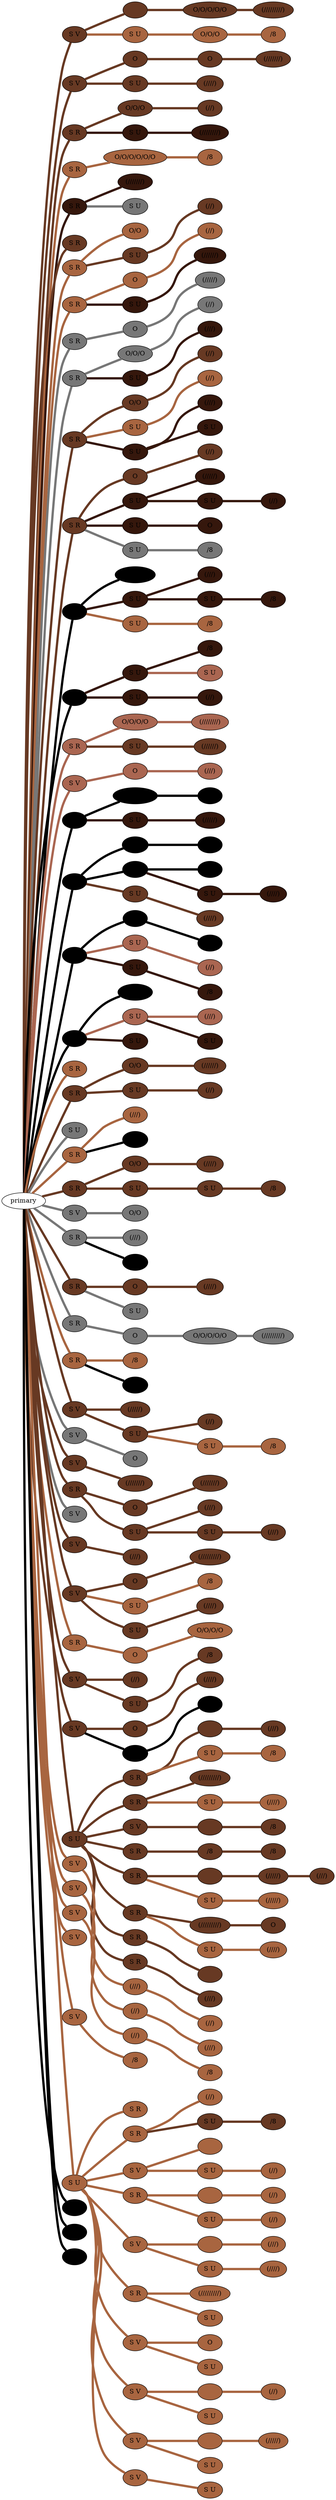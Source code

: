 graph {
 graph [rankdir=LR]
"1" [qtype="pendant_node", pendant_colors="#673923", pendant_ply="S", pendant_attach="V", pendant_length="25", label="S V", style=filled, fillcolor="#673923"]
"primary" -- "1" [qtype="pendant_link",penwidth=5,color="#673923"]
"1:0" [qtype="knot_node", knot_value="1", knot_type="", knot_position="3.5", knot_spin="S", label="", style=filled, fillcolor="#673923"]
"1" -- "1:0" [qtype="knot_link",penwidth=5,color="#673923"]
"1:1" [qtype="knot_node", knot_value="5", knot_type="S", knot_position="14.0", knot_spin="S", label="O/O/O/O/O", style=filled, fillcolor="#673923"]
"1:0" -- "1:1" [qtype="knot_link",penwidth=5,color="#673923"]
"1:2" [qtype="knot_node", knot_value="9", knot_type="L", knot_position="16.5", knot_spin="S", label="(/////////)", style=filled, fillcolor="#673923"]
"1:1" -- "1:2" [qtype="knot_link",penwidth=5,color="#673923"]
"1s1" [qtype="pendant_node", pendant_colors="#A86540,#777777", pendant_ply="S", pendant_attach="U", pendant_length="18", label="S U", style=filled, fillcolor="#A86540"]
"1" -- "1s1" [qtype="pendant_link",penwidth=5,color="#A86540"]
"1s1:0" [qtype="knot_node", knot_value="3", knot_type="S", knot_position="11.0", knot_spin="S", label="O/O/O", style=filled, fillcolor="#A86540"]
"1s1" -- "1s1:0" [qtype="knot_link",penwidth=5,color="#A86540"]
"1s1:1" [qtype="knot_node", knot_value="1", knot_type="E", knot_position="13.0", knot_spin="S", label="/8", style=filled, fillcolor="#A86540"]
"1s1:0" -- "1s1:1" [qtype="knot_link",penwidth=5,color="#A86540"]
"2" [qtype="pendant_node", pendant_colors="#673923", pendant_ply="S", pendant_attach="V", pendant_length="30", label="S V", style=filled, fillcolor="#673923"]
"primary" -- "2" [qtype="pendant_link",penwidth=5,color="#673923"]
"2:0" [qtype="knot_node", knot_value="1", knot_type="S", knot_position="8.0", knot_spin="S", label="O", style=filled, fillcolor="#673923"]
"2" -- "2:0" [qtype="knot_link",penwidth=5,color="#673923"]
"2:1" [qtype="knot_node", knot_value="1", knot_type="S", knot_position="14.5", knot_spin="S", label="O", style=filled, fillcolor="#673923"]
"2:0" -- "2:1" [qtype="knot_link",penwidth=5,color="#673923"]
"2:2" [qtype="knot_node", knot_value="7", knot_type="L", knot_position="20.0", knot_spin="S", label="(///////)", style=filled, fillcolor="#673923"]
"2:1" -- "2:2" [qtype="knot_link",penwidth=5,color="#673923"]
"2s1" [qtype="pendant_node", pendant_colors="#673923", pendant_ply="S", pendant_attach="U", pendant_length="34", label="S U", style=filled, fillcolor="#673923"]
"2" -- "2s1" [qtype="pendant_link",penwidth=5,color="#673923"]
"2s1:0" [qtype="knot_node", knot_value="4", knot_type="L", knot_position="20.5", knot_spin="S", label="(////)", style=filled, fillcolor="#673923"]
"2s1" -- "2s1:0" [qtype="knot_link",penwidth=5,color="#673923"]
"3" [qtype="pendant_node", pendant_colors="#673923", pendant_ply="S", pendant_attach="R", pendant_length="31", label="S R", style=filled, fillcolor="#673923"]
"primary" -- "3" [qtype="pendant_link",penwidth=5,color="#673923"]
"3:0" [qtype="knot_node", knot_value="3", knot_type="S", knot_position="15.0", knot_spin="S", label="O/O/O", style=filled, fillcolor="#673923"]
"3" -- "3:0" [qtype="knot_link",penwidth=5,color="#673923"]
"3:1" [qtype="knot_node", knot_value="2", knot_type="L", knot_position="21.0", knot_spin="S", label="(//)", style=filled, fillcolor="#673923"]
"3:0" -- "3:1" [qtype="knot_link",penwidth=5,color="#673923"]
"3s1" [qtype="pendant_node", pendant_colors="#35170C", pendant_ply="S", pendant_attach="U", pendant_length="30", label="S U", style=filled, fillcolor="#35170C"]
"3" -- "3s1" [qtype="pendant_link",penwidth=5,color="#35170C"]
"3s1:0" [qtype="knot_node", knot_value="8", knot_type="L", knot_position="18.0", knot_spin="S", label="(////////)", style=filled, fillcolor="#35170C"]
"3s1" -- "3s1:0" [qtype="knot_link",penwidth=5,color="#35170C"]
"4" [qtype="pendant_node", pendant_colors="#A86540,#673923", pendant_ply="S", pendant_attach="R", pendant_length="45", label="S R", style=filled, fillcolor="#A86540"]
"primary" -- "4" [qtype="pendant_link",penwidth=5,color="#A86540"]
"4:0" [qtype="knot_node", knot_value="6", knot_type="S", knot_position="15.5", knot_spin="S", label="O/O/O/O/O/O", style=filled, fillcolor="#A86540"]
"4" -- "4:0" [qtype="knot_link",penwidth=5,color="#A86540"]
"4:1" [qtype="knot_node", knot_value="1", knot_type="E", knot_position="25.5", knot_spin="S", label="/8", style=filled, fillcolor="#A86540"]
"4:0" -- "4:1" [qtype="knot_link",penwidth=5,color="#A86540"]
"5" [qtype="pendant_node", pendant_colors="#35170C", pendant_ply="S", pendant_attach="R", pendant_length="37", label="S R", style=filled, fillcolor="#35170C"]
"primary" -- "5" [qtype="pendant_link",penwidth=5,color="#35170C"]
"5:0" [qtype="knot_node", knot_value="7", knot_type="L", knot_position="25.0", knot_spin="S", label="(///////)", style=filled, fillcolor="#35170C"]
"5" -- "5:0" [qtype="knot_link",penwidth=5,color="#35170C"]
"5s1" [qtype="pendant_node", pendant_colors="#777777", pendant_ply="S", pendant_attach="U", pendant_length="12", label="S U", style=filled, fillcolor="#777777"]
"5" -- "5s1" [qtype="pendant_link",penwidth=5,color="#777777"]
"6" [qtype="pendant_node", pendant_colors="#673923", pendant_ply="S", pendant_attach="R", pendant_length="40", label="S R", style=filled, fillcolor="#673923"]
"primary" -- "6" [qtype="pendant_link",penwidth=5,color="#673923"]
"7" [qtype="pendant_node", pendant_colors="#A86540,#673923", pendant_ply="S", pendant_attach="R", pendant_length="37", label="S R", style=filled, fillcolor="#A86540"]
"primary" -- "7" [qtype="pendant_link",penwidth=5,color="#A86540"]
"7:0" [qtype="knot_node", knot_value="2", knot_type="S", knot_position="13.0", knot_spin="S", label="O/O", style=filled, fillcolor="#A86540"]
"7" -- "7:0" [qtype="knot_link",penwidth=5,color="#A86540"]
"7s1" [qtype="pendant_node", pendant_colors="#673923", pendant_ply="S", pendant_attach="U", pendant_length="36", label="S U", style=filled, fillcolor="#673923"]
"7" -- "7s1" [qtype="pendant_link",penwidth=5,color="#673923"]
"7s1:0" [qtype="knot_node", knot_value="2", knot_type="L", knot_position="20.0", knot_spin="S", label="(//)", style=filled, fillcolor="#673923"]
"7s1" -- "7s1:0" [qtype="knot_link",penwidth=5,color="#673923"]
"8" [qtype="pendant_node", pendant_colors="#A86540,#777777", pendant_ply="S", pendant_attach="R", pendant_length="26", label="S R", style=filled, fillcolor="#A86540"]
"primary" -- "8" [qtype="pendant_link",penwidth=5,color="#A86540"]
"8:0" [qtype="knot_node", knot_value="1", knot_type="S", knot_position="13.0", knot_spin="S", label="O", style=filled, fillcolor="#A86540"]
"8" -- "8:0" [qtype="knot_link",penwidth=5,color="#A86540"]
"8:1" [qtype="knot_node", knot_value="2", knot_type="L", knot_position="16.5", knot_spin="S", label="(//)", style=filled, fillcolor="#A86540"]
"8:0" -- "8:1" [qtype="knot_link",penwidth=5,color="#A86540"]
"8s1" [qtype="pendant_node", pendant_colors="#35170C,#777777", pendant_ply="S", pendant_attach="U", pendant_length="32", label="S U", style=filled, fillcolor="#35170C"]
"8" -- "8s1" [qtype="pendant_link",penwidth=5,color="#35170C"]
"8s1:0" [qtype="knot_node", knot_value="6", knot_type="L", knot_position="16.0", knot_spin="S", label="(//////)", style=filled, fillcolor="#35170C"]
"8s1" -- "8s1:0" [qtype="knot_link",penwidth=5,color="#35170C"]
"9" [qtype="pendant_node", pendant_colors="#777777", pendant_ply="S", pendant_attach="R", pendant_length="48", label="S R", style=filled, fillcolor="#777777"]
"primary" -- "9" [qtype="pendant_link",penwidth=5,color="#777777"]
"9:0" [qtype="knot_node", knot_value="1", knot_type="S", knot_position="15.5", knot_spin="S", label="O", style=filled, fillcolor="#777777"]
"9" -- "9:0" [qtype="knot_link",penwidth=5,color="#777777"]
"9:1" [qtype="knot_node", knot_value="5", knot_type="L", knot_position="22.0", knot_spin="S", label="(/////)", style=filled, fillcolor="#777777"]
"9:0" -- "9:1" [qtype="knot_link",penwidth=5,color="#777777"]
"10" [qtype="pendant_node", pendant_colors="#777777", pendant_ply="S", pendant_attach="R", pendant_length="49", label="S R", style=filled, fillcolor="#777777"]
"primary" -- "10" [qtype="pendant_link",penwidth=5,color="#777777"]
"10:0" [qtype="knot_node", knot_value="3", knot_type="S", knot_position="16.0", knot_spin="S", label="O/O/O", style=filled, fillcolor="#777777"]
"10" -- "10:0" [qtype="knot_link",penwidth=5,color="#777777"]
"10:1" [qtype="knot_node", knot_value="2", knot_type="L", knot_position="22.5", knot_spin="S", label="(//)", style=filled, fillcolor="#777777"]
"10:0" -- "10:1" [qtype="knot_link",penwidth=5,color="#777777"]
"10s1" [qtype="pendant_node", pendant_colors="#35170C,#777777", pendant_ply="S", pendant_attach="U", pendant_length="36", label="S U", style=filled, fillcolor="#35170C"]
"10" -- "10s1" [qtype="pendant_link",penwidth=5,color="#35170C"]
"10s1:0" [qtype="knot_node", knot_value="3", knot_type="L", knot_position="20.5", knot_spin="S", label="(///)", style=filled, fillcolor="#35170C"]
"10s1" -- "10s1:0" [qtype="knot_link",penwidth=5,color="#35170C"]
"11" [qtype="pendant_node", pendant_colors="#673923,#777777", pendant_ply="S", pendant_attach="R", pendant_length="30", label="S R", style=filled, fillcolor="#673923"]
"primary" -- "11" [qtype="pendant_link",penwidth=5,color="#673923"]
"11:0" [qtype="knot_node", knot_value="2", knot_type="S", knot_position="14.0", knot_spin="S", label="O/O", style=filled, fillcolor="#673923"]
"11" -- "11:0" [qtype="knot_link",penwidth=5,color="#673923"]
"11:1" [qtype="knot_node", knot_value="2", knot_type="L", knot_position="20.0", knot_spin="S", label="(//)", style=filled, fillcolor="#673923"]
"11:0" -- "11:1" [qtype="knot_link",penwidth=5,color="#673923"]
"11s1" [qtype="pendant_node", pendant_colors="#A86540", pendant_ply="S", pendant_attach="U", pendant_length="30", label="S U", style=filled, fillcolor="#A86540"]
"11" -- "11s1" [qtype="pendant_link",penwidth=5,color="#A86540"]
"11s1:0" [qtype="knot_node", knot_value="2", knot_type="L", knot_position="19.5", knot_spin="S", label="(//)", style=filled, fillcolor="#A86540"]
"11s1" -- "11s1:0" [qtype="knot_link",penwidth=5,color="#A86540"]
"11s2" [qtype="pendant_node", pendant_colors="#35170C,#777777", pendant_ply="S", pendant_attach="U", pendant_length="37", label="S U", style=filled, fillcolor="#35170C"]
"11" -- "11s2" [qtype="pendant_link",penwidth=5,color="#35170C"]
"11s2:0" [qtype="knot_node", knot_value="3", knot_type="L", knot_position="20.0", knot_spin="S", label="(///)", style=filled, fillcolor="#35170C"]
"11s2" -- "11s2:0" [qtype="knot_link",penwidth=5,color="#35170C"]
"11s2s1" [qtype="pendant_node", pendant_colors="#35170C", pendant_ply="S", pendant_attach="U", pendant_length="8", label="S U", style=filled, fillcolor="#35170C"]
"11s2" -- "11s2s1" [qtype="pendant_link",penwidth=5,color="#35170C"]
"12" [qtype="pendant_node", pendant_colors="#673923,#777777", pendant_ply="S", pendant_attach="R", pendant_length="36", label="S R", style=filled, fillcolor="#673923"]
"primary" -- "12" [qtype="pendant_link",penwidth=5,color="#673923"]
"12:0" [qtype="knot_node", knot_value="1", knot_type="S", knot_position="13.5", knot_spin="S", label="O", style=filled, fillcolor="#673923"]
"12" -- "12:0" [qtype="knot_link",penwidth=5,color="#673923"]
"12:1" [qtype="knot_node", knot_value="2", knot_type="L", knot_position="20.0", knot_spin="S", label="(//)", style=filled, fillcolor="#673923"]
"12:0" -- "12:1" [qtype="knot_link",penwidth=5,color="#673923"]
"12s1" [qtype="pendant_node", pendant_colors="#35170C,#777777", pendant_ply="S", pendant_attach="U", pendant_length="35", label="S U", style=filled, fillcolor="#35170C"]
"12" -- "12s1" [qtype="pendant_link",penwidth=5,color="#35170C"]
"12s1:0" [qtype="knot_node", knot_value="5", knot_type="L", knot_position="20.5", knot_spin="S", label="(/////)", style=filled, fillcolor="#35170C"]
"12s1" -- "12s1:0" [qtype="knot_link",penwidth=5,color="#35170C"]
"12s1s1" [qtype="pendant_node", pendant_colors="#35170C", pendant_ply="S", pendant_attach="U", pendant_length="35", label="S U", style=filled, fillcolor="#35170C"]
"12s1" -- "12s1s1" [qtype="pendant_link",penwidth=5,color="#35170C"]
"12s1s1:0" [qtype="knot_node", knot_value="2", knot_type="L", knot_position="19.0", knot_spin="S", label="(//)", style=filled, fillcolor="#35170C"]
"12s1s1" -- "12s1s1:0" [qtype="knot_link",penwidth=5,color="#35170C"]
"12s2" [qtype="pendant_node", pendant_colors="#35170C", pendant_ply="S", pendant_attach="U", pendant_length="22", label="S U", style=filled, fillcolor="#35170C"]
"12" -- "12s2" [qtype="pendant_link",penwidth=5,color="#35170C"]
"12s2:0" [qtype="knot_node", knot_value="1", knot_type="S", knot_position="12.0", knot_spin="S", label="O", style=filled, fillcolor="#35170C"]
"12s2" -- "12s2:0" [qtype="knot_link",penwidth=5,color="#35170C"]
"12s3" [qtype="pendant_node", pendant_colors="#777777", pendant_ply="S", pendant_attach="U", pendant_length="12", label="S U", style=filled, fillcolor="#777777"]
"12" -- "12s3" [qtype="pendant_link",penwidth=5,color="#777777"]
"12s3:0" [qtype="knot_node", knot_value="1", knot_type="E", knot_position="8.0", knot_spin="S", label="/8", style=filled, fillcolor="#777777"]
"12s3" -- "12s3:0" [qtype="knot_link",penwidth=5,color="#777777"]
"13" [qtype="pendant_node", pendant_colors="#000000,#777777", pendant_ply="S", pendant_attach="V", pendant_length="22", label="S V", style=filled, fillcolor="#000000"]
"primary" -- "13" [qtype="pendant_link",penwidth=5,color="#000000"]
"13:0" [qtype="knot_node", knot_value="9", knot_type="L", knot_position="17.5", knot_spin="S", label="(/////////)", style=filled, fillcolor="#000000"]
"13" -- "13:0" [qtype="knot_link",penwidth=5,color="#000000"]
"13s1" [qtype="pendant_node", pendant_colors="#35170C,#777777", pendant_ply="S", pendant_attach="U", pendant_length="31", label="S U", style=filled, fillcolor="#35170C"]
"13" -- "13s1" [qtype="pendant_link",penwidth=5,color="#35170C"]
"13s1:0" [qtype="knot_node", knot_value="3", knot_type="L", knot_position="20.0", knot_spin="S", label="(///)", style=filled, fillcolor="#35170C"]
"13s1" -- "13s1:0" [qtype="knot_link",penwidth=5,color="#35170C"]
"13s1s1" [qtype="pendant_node", pendant_colors="#35170C", pendant_ply="S", pendant_attach="U", pendant_length="39", label="S U", style=filled, fillcolor="#35170C"]
"13s1" -- "13s1s1" [qtype="pendant_link",penwidth=5,color="#35170C"]
"13s1s1:0" [qtype="knot_node", knot_value="1", knot_type="E", knot_position="20.0", knot_spin="S", label="/8", style=filled, fillcolor="#35170C"]
"13s1s1" -- "13s1s1:0" [qtype="knot_link",penwidth=5,color="#35170C"]
"13s2" [qtype="pendant_node", pendant_colors="#A86540", pendant_ply="S", pendant_attach="U", pendant_length="21", label="S U", style=filled, fillcolor="#A86540"]
"13" -- "13s2" [qtype="pendant_link",penwidth=5,color="#A86540"]
"13s2:0" [qtype="knot_node", knot_value="1", knot_type="E", knot_position="14.0", knot_spin="S", label="/8", style=filled, fillcolor="#A86540"]
"13s2" -- "13s2:0" [qtype="knot_link",penwidth=5,color="#A86540"]
"14" [qtype="pendant_node", pendant_colors="#000000,#777777", pendant_ply="S", pendant_attach="V", pendant_length="15", label="S V", style=filled, fillcolor="#000000"]
"primary" -- "14" [qtype="pendant_link",penwidth=5,color="#000000"]
"14s1" [qtype="pendant_node", pendant_colors="#35170C,#777777", pendant_ply="S", pendant_attach="U", pendant_length="32", label="S U", style=filled, fillcolor="#35170C"]
"14" -- "14s1" [qtype="pendant_link",penwidth=5,color="#35170C"]
"14s1:0" [qtype="knot_node", knot_value="1", knot_type="E", knot_position="22.0", knot_spin="S", label="/8", style=filled, fillcolor="#35170C"]
"14s1" -- "14s1:0" [qtype="knot_link",penwidth=5,color="#35170C"]
"14s1s1" [qtype="pendant_node", pendant_colors="#AA6651", pendant_ply="S", pendant_attach="U", pendant_length="36", label="S U", style=filled, fillcolor="#AA6651"]
"14s1" -- "14s1s1" [qtype="pendant_link",penwidth=5,color="#AA6651"]
"14s2" [qtype="pendant_node", pendant_colors="#35170C", pendant_ply="S", pendant_attach="U", pendant_length="21", label="S U", style=filled, fillcolor="#35170C"]
"14" -- "14s2" [qtype="pendant_link",penwidth=5,color="#35170C"]
"14s2:0" [qtype="knot_node", knot_value="2", knot_type="L", knot_position="11.5", knot_spin="S", label="(//)", style=filled, fillcolor="#35170C"]
"14s2" -- "14s2:0" [qtype="knot_link",penwidth=5,color="#35170C"]
"15" [qtype="pendant_node", pendant_colors="#AA6651,#777777", pendant_ply="S", pendant_attach="R", pendant_length="15", label="S R", style=filled, fillcolor="#AA6651"]
"primary" -- "15" [qtype="pendant_link",penwidth=5,color="#AA6651"]
"15:0" [qtype="knot_node", knot_value="4", knot_type="S", knot_position="10.5", knot_spin="S", label="O/O/O/O", style=filled, fillcolor="#AA6651"]
"15" -- "15:0" [qtype="knot_link",penwidth=5,color="#AA6651"]
"15:1" [qtype="knot_node", knot_value="8", knot_type="L", knot_position="13.0", knot_spin="S", label="(////////)", style=filled, fillcolor="#AA6651"]
"15:0" -- "15:1" [qtype="knot_link",penwidth=5,color="#AA6651"]
"15s1" [qtype="pendant_node", pendant_colors="#673923", pendant_ply="S", pendant_attach="U", pendant_length="20", label="S U", style=filled, fillcolor="#673923"]
"15" -- "15s1" [qtype="pendant_link",penwidth=5,color="#673923"]
"15s1:0" [qtype="knot_node", knot_value="6", knot_type="L", knot_position="8.0", knot_spin="S", label="(//////)", style=filled, fillcolor="#673923"]
"15s1" -- "15s1:0" [qtype="knot_link",penwidth=5,color="#673923"]
"16" [qtype="pendant_node", pendant_colors="#AA6651,#A86540", pendant_ply="S", pendant_attach="V", pendant_length="45", label="S V", style=filled, fillcolor="#AA6651"]
"primary" -- "16" [qtype="pendant_link",penwidth=5,color="#AA6651"]
"16:0" [qtype="knot_node", knot_value="1", knot_type="S", knot_position="22.0", knot_spin="S", label="O", style=filled, fillcolor="#AA6651"]
"16" -- "16:0" [qtype="knot_link",penwidth=5,color="#AA6651"]
"16:1" [qtype="knot_node", knot_value="3", knot_type="L", knot_position="32.5", knot_spin="S", label="(///)", style=filled, fillcolor="#AA6651"]
"16:0" -- "16:1" [qtype="knot_link",penwidth=5,color="#AA6651"]
"17" [qtype="pendant_node", pendant_colors="#000000,#673923", pendant_ply="S", pendant_attach="R", pendant_length="30", label="S R", style=filled, fillcolor="#000000"]
"primary" -- "17" [qtype="pendant_link",penwidth=5,color="#000000"]
"17:0" [qtype="knot_node", knot_value="4", knot_type="S", knot_position="16.0", knot_spin="S", label="O/O/O/O", style=filled, fillcolor="#000000"]
"17" -- "17:0" [qtype="knot_link",penwidth=5,color="#000000"]
"17:1" [qtype="knot_node", knot_value="1", knot_type="E", knot_position="22.5", knot_spin="S", label="/8", style=filled, fillcolor="#000000"]
"17:0" -- "17:1" [qtype="knot_link",penwidth=5,color="#000000"]
"17s1" [qtype="pendant_node", pendant_colors="#35170C", pendant_ply="S", pendant_attach="U", pendant_length="20", label="S U", style=filled, fillcolor="#35170C"]
"17" -- "17s1" [qtype="pendant_link",penwidth=5,color="#35170C"]
"17s1:0" [qtype="knot_node", knot_value="5", knot_type="L", knot_position="14.5", knot_spin="S", label="(/////)", style=filled, fillcolor="#35170C"]
"17s1" -- "17s1:0" [qtype="knot_link",penwidth=5,color="#35170C"]
"18" [qtype="pendant_node", pendant_colors="#000000,#A86540", pendant_ply="S", pendant_attach="V", pendant_length="29", label="S V", style=filled, fillcolor="#000000"]
"primary" -- "18" [qtype="pendant_link",penwidth=5,color="#000000"]
"18:0" [qtype="knot_node", knot_value="2", knot_type="S", knot_position="16.0", knot_spin="S", label="O/O", style=filled, fillcolor="#000000"]
"18" -- "18:0" [qtype="knot_link",penwidth=5,color="#000000"]
"18:1" [qtype="knot_node", knot_value="3", knot_type="L", knot_position="22.0", knot_spin="S", label="(///)", style=filled, fillcolor="#000000"]
"18:0" -- "18:1" [qtype="knot_link",penwidth=5,color="#000000"]
"18s1" [qtype="pendant_node", pendant_colors="#000000,#673923", pendant_ply="S", pendant_attach="U", pendant_length="43", label="S U", style=filled, fillcolor="#000000"]
"18" -- "18s1" [qtype="pendant_link",penwidth=5,color="#000000"]
"18s1:0" [qtype="knot_node", knot_value="3", knot_type="L", knot_position="19.0", knot_spin="S", label="(///)", style=filled, fillcolor="#000000"]
"18s1" -- "18s1:0" [qtype="knot_link",penwidth=5,color="#000000"]
"18s1s1" [qtype="pendant_node", pendant_colors="#35170C", pendant_ply="S", pendant_attach="U", pendant_length="29", label="S U", style=filled, fillcolor="#35170C"]
"18s1" -- "18s1s1" [qtype="pendant_link",penwidth=5,color="#35170C"]
"18s1s1:0" [qtype="knot_node", knot_value="4", knot_type="L", knot_position="18.0", knot_spin="S", label="(////)", style=filled, fillcolor="#35170C"]
"18s1s1" -- "18s1s1:0" [qtype="knot_link",penwidth=5,color="#35170C"]
"18s2" [qtype="pendant_node", pendant_colors="#673923", pendant_ply="S", pendant_attach="U", pendant_length="20", label="S U", style=filled, fillcolor="#673923"]
"18" -- "18s2" [qtype="pendant_link",penwidth=5,color="#673923"]
"18s2:0" [qtype="knot_node", knot_value="4", knot_type="L", knot_position="12.5", knot_spin="S", label="(////)", style=filled, fillcolor="#673923"]
"18s2" -- "18s2:0" [qtype="knot_link",penwidth=5,color="#673923"]
"19" [qtype="pendant_node", pendant_colors="#000000,#673923", pendant_ply="S", pendant_attach="V", pendant_length="34", label="S V", style=filled, fillcolor="#000000"]
"primary" -- "19" [qtype="pendant_link",penwidth=5,color="#000000"]
"19:0" [qtype="knot_node", knot_value="1", knot_type="S", knot_position="15.0", knot_spin="S", label="O", style=filled, fillcolor="#000000"]
"19" -- "19:0" [qtype="knot_link",penwidth=5,color="#000000"]
"19:1" [qtype="knot_node", knot_value="1", knot_type="E", knot_position="24.5", knot_spin="Z", label="\\8", style=filled, fillcolor="#000000"]
"19:0" -- "19:1" [qtype="knot_link",penwidth=5,color="#000000"]
"19s1" [qtype="pendant_node", pendant_colors="#AA6651,#000000", pendant_ply="S", pendant_attach="U", pendant_length="40", label="S U", style=filled, fillcolor="#AA6651"]
"19" -- "19s1" [qtype="pendant_link",penwidth=5,color="#AA6651"]
"19s1:0" [qtype="knot_node", knot_value="2", knot_type="L", knot_position="22.0", knot_spin="S", label="(//)", style=filled, fillcolor="#AA6651"]
"19s1" -- "19s1:0" [qtype="knot_link",penwidth=5,color="#AA6651"]
"19s2" [qtype="pendant_node", pendant_colors="#35170C", pendant_ply="S", pendant_attach="U", pendant_length="22", label="S U", style=filled, fillcolor="#35170C"]
"19" -- "19s2" [qtype="pendant_link",penwidth=5,color="#35170C"]
"19s2:0" [qtype="knot_node", knot_value="1", knot_type="E", knot_position="14.5", knot_spin="S", label="/8", style=filled, fillcolor="#35170C"]
"19s2" -- "19s2:0" [qtype="knot_link",penwidth=5,color="#35170C"]
"20" [qtype="pendant_node", pendant_colors="#000000,#673923", pendant_ply="S", pendant_attach="V", pendant_length="30", label="S V", style=filled, fillcolor="#000000"]
"primary" -- "20" [qtype="pendant_link",penwidth=5,color="#000000"]
"20:0" [qtype="knot_node", knot_value="7", knot_type="L", knot_position="19.5", knot_spin="S", label="(///////)", style=filled, fillcolor="#000000"]
"20" -- "20:0" [qtype="knot_link",penwidth=5,color="#000000"]
"20s1" [qtype="pendant_node", pendant_colors="#AA6651,#000000", pendant_ply="S", pendant_attach="U", pendant_length="38", label="S U", style=filled, fillcolor="#AA6651"]
"20" -- "20s1" [qtype="pendant_link",penwidth=5,color="#AA6651"]
"20s1:0" [qtype="knot_node", knot_value="3", knot_type="L", knot_position="17.0", knot_spin="S", label="(///)", style=filled, fillcolor="#AA6651"]
"20s1" -- "20s1:0" [qtype="knot_link",penwidth=5,color="#AA6651"]
"20s1s1" [qtype="pendant_node", pendant_colors="#35170C", pendant_ply="S", pendant_attach="U", pendant_length="14", label="S U", style=filled, fillcolor="#35170C"]
"20s1" -- "20s1s1" [qtype="pendant_link",penwidth=5,color="#35170C"]
"20s2" [qtype="pendant_node", pendant_colors="#35170C", pendant_ply="S", pendant_attach="U", pendant_length="20", label="S U", style=filled, fillcolor="#35170C"]
"20" -- "20s2" [qtype="pendant_link",penwidth=5,color="#35170C"]
"21" [qtype="pendant_node", pendant_colors="#A86540,#777777", pendant_ply="S", pendant_attach="R", pendant_length="9", label="S R", style=filled, fillcolor="#A86540"]
"primary" -- "21" [qtype="pendant_link",penwidth=5,color="#A86540"]
"22" [qtype="pendant_node", pendant_colors="#673923", pendant_ply="S", pendant_attach="R", pendant_length="32", label="S R", style=filled, fillcolor="#673923"]
"primary" -- "22" [qtype="pendant_link",penwidth=5,color="#673923"]
"22:0" [qtype="knot_node", knot_value="2", knot_type="S", knot_position="14.5", knot_spin="S", label="O/O", style=filled, fillcolor="#673923"]
"22" -- "22:0" [qtype="knot_link",penwidth=5,color="#673923"]
"22:1" [qtype="knot_node", knot_value="6", knot_type="L", knot_position="22.0", knot_spin="S", label="(//////)", style=filled, fillcolor="#673923"]
"22:0" -- "22:1" [qtype="knot_link",penwidth=5,color="#673923"]
"22s1" [qtype="pendant_node", pendant_colors="#673923", pendant_ply="S", pendant_attach="U", pendant_length="32", label="S U", style=filled, fillcolor="#673923"]
"22" -- "22s1" [qtype="pendant_link",penwidth=5,color="#673923"]
"22s1:0" [qtype="knot_node", knot_value="2", knot_type="L", knot_position="21.0", knot_spin="S", label="(//)", style=filled, fillcolor="#673923"]
"22s1" -- "22s1:0" [qtype="knot_link",penwidth=5,color="#673923"]
"23" [qtype="pendant_node", pendant_colors="#777777", pendant_ply="S", pendant_attach="U", pendant_length="0", label="S U", style=filled, fillcolor="#777777"]
"primary" -- "23" [qtype="pendant_link",penwidth=5,color="#777777"]
"24" [qtype="pendant_node", pendant_colors="#A86540,#777777", pendant_ply="S", pendant_attach="R", pendant_length="37", label="S R", style=filled, fillcolor="#A86540"]
"primary" -- "24" [qtype="pendant_link",penwidth=5,color="#A86540"]
"24:0" [qtype="knot_node", knot_value="3", knot_type="L", knot_position="22.0", knot_spin="S", label="(///)", style=filled, fillcolor="#A86540"]
"24" -- "24:0" [qtype="knot_link",penwidth=5,color="#A86540"]
"24s1" [qtype="pendant_node", pendant_colors="#000000", pendant_ply="S", pendant_attach="U", pendant_length="6", label="S U", style=filled, fillcolor="#000000"]
"24" -- "24s1" [qtype="pendant_link",penwidth=5,color="#000000"]
"25" [qtype="pendant_node", pendant_colors="#673923,#A86540", pendant_ply="S", pendant_attach="R", pendant_length="48", label="S R", style=filled, fillcolor="#673923"]
"primary" -- "25" [qtype="pendant_link",penwidth=5,color="#673923"]
"25:0" [qtype="knot_node", knot_value="2", knot_type="S", knot_position="16.0", knot_spin="S", label="O/O", style=filled, fillcolor="#673923"]
"25" -- "25:0" [qtype="knot_link",penwidth=5,color="#673923"]
"25:1" [qtype="knot_node", knot_value="4", knot_type="L", knot_position="21.5", knot_spin="S", label="(////)", style=filled, fillcolor="#673923"]
"25:0" -- "25:1" [qtype="knot_link",penwidth=5,color="#673923"]
"25s1" [qtype="pendant_node", pendant_colors="#673923", pendant_ply="S", pendant_attach="U", pendant_length="33", label="S U", style=filled, fillcolor="#673923"]
"25" -- "25s1" [qtype="pendant_link",penwidth=5,color="#673923"]
"25s1s1" [qtype="pendant_node", pendant_colors="#673923", pendant_ply="S", pendant_attach="U", pendant_length="11", label="S U", style=filled, fillcolor="#673923"]
"25s1" -- "25s1s1" [qtype="pendant_link",penwidth=5,color="#673923"]
"25s1s1:0" [qtype="knot_node", knot_value="1", knot_type="E", knot_position="6.5", knot_spin="S", label="/8", style=filled, fillcolor="#673923"]
"25s1s1" -- "25s1s1:0" [qtype="knot_link",penwidth=5,color="#673923"]
"26" [qtype="pendant_node", pendant_colors="#777777", pendant_ply="S", pendant_attach="V", pendant_length="12", label="S V", style=filled, fillcolor="#777777"]
"primary" -- "26" [qtype="pendant_link",penwidth=5,color="#777777"]
"26:0" [qtype="knot_node", knot_value="2", knot_type="S", knot_position="6.0", knot_spin="S", label="O/O", style=filled, fillcolor="#777777"]
"26" -- "26:0" [qtype="knot_link",penwidth=5,color="#777777"]
"27" [qtype="pendant_node", pendant_colors="#777777", pendant_ply="S", pendant_attach="R", pendant_length="35", label="S R", style=filled, fillcolor="#777777"]
"primary" -- "27" [qtype="pendant_link",penwidth=5,color="#777777"]
"27:0" [qtype="knot_node", knot_value="3", knot_type="L", knot_position="21.5", knot_spin="S", label="(///)", style=filled, fillcolor="#777777"]
"27" -- "27:0" [qtype="knot_link",penwidth=5,color="#777777"]
"27s1" [qtype="pendant_node", pendant_colors="#000000,#A86540", pendant_ply="S", pendant_attach="U", pendant_length="41", label="S U", style=filled, fillcolor="#000000"]
"27" -- "27s1" [qtype="pendant_link",penwidth=5,color="#000000"]
"28" [qtype="pendant_node", pendant_colors="#673923,#777777", pendant_ply="S", pendant_attach="R", pendant_length="47", label="S R", style=filled, fillcolor="#673923"]
"primary" -- "28" [qtype="pendant_link",penwidth=5,color="#673923"]
"28:0" [qtype="knot_node", knot_value="1", knot_type="S", knot_position="15.0", knot_spin="S", label="O", style=filled, fillcolor="#673923"]
"28" -- "28:0" [qtype="knot_link",penwidth=5,color="#673923"]
"28:1" [qtype="knot_node", knot_value="4", knot_type="L", knot_position="22.5", knot_spin="S", label="(////)", style=filled, fillcolor="#673923"]
"28:0" -- "28:1" [qtype="knot_link",penwidth=5,color="#673923"]
"28s1" [qtype="pendant_node", pendant_colors="#777777", pendant_ply="S", pendant_attach="U", pendant_length="3", label="S U", style=filled, fillcolor="#777777"]
"28" -- "28s1" [qtype="pendant_link",penwidth=5,color="#777777"]
"29" [qtype="pendant_node", pendant_colors="#777777", pendant_ply="S", pendant_attach="R", pendant_length="32", label="S R", style=filled, fillcolor="#777777"]
"primary" -- "29" [qtype="pendant_link",penwidth=5,color="#777777"]
"29:0" [qtype="knot_node", knot_value="1", knot_type="S", knot_position="6.0", knot_spin="S", label="O", style=filled, fillcolor="#777777"]
"29" -- "29:0" [qtype="knot_link",penwidth=5,color="#777777"]
"29:1" [qtype="knot_node", knot_value="5", knot_type="S", knot_position="14.0", knot_spin="S", label="O/O/O/O/O", style=filled, fillcolor="#777777"]
"29:0" -- "29:1" [qtype="knot_link",penwidth=5,color="#777777"]
"29:2" [qtype="knot_node", knot_value="9", knot_type="L", knot_position="19.0", knot_spin="S", label="(/////////)", style=filled, fillcolor="#777777"]
"29:1" -- "29:2" [qtype="knot_link",penwidth=5,color="#777777"]
"30" [qtype="pendant_node", pendant_colors="#A86540,#777777", pendant_ply="S", pendant_attach="R", pendant_length="36", label="S R", style=filled, fillcolor="#A86540"]
"primary" -- "30" [qtype="pendant_link",penwidth=5,color="#A86540"]
"30:0" [qtype="knot_node", knot_value="1", knot_type="E", knot_position="23.5", knot_spin="S", label="/8", style=filled, fillcolor="#A86540"]
"30" -- "30:0" [qtype="knot_link",penwidth=5,color="#A86540"]
"30s1" [qtype="pendant_node", pendant_colors="#000000", pendant_ply="S", pendant_attach="U", pendant_length="7", label="S U", style=filled, fillcolor="#000000"]
"30" -- "30s1" [qtype="pendant_link",penwidth=5,color="#000000"]
"31" [qtype="pendant_node", pendant_colors="#673923,#777777", pendant_ply="S", pendant_attach="V", pendant_length="47", label="S V", style=filled, fillcolor="#673923"]
"primary" -- "31" [qtype="pendant_link",penwidth=5,color="#673923"]
"31:0" [qtype="knot_node", knot_value="5", knot_type="L", knot_position="22.5", knot_spin="S", label="(/////)", style=filled, fillcolor="#673923"]
"31" -- "31:0" [qtype="knot_link",penwidth=5,color="#673923"]
"31s1" [qtype="pendant_node", pendant_colors="#673923", pendant_ply="S", pendant_attach="U", pendant_length="27", label="S U", style=filled, fillcolor="#673923"]
"31" -- "31s1" [qtype="pendant_link",penwidth=5,color="#673923"]
"31s1:0" [qtype="knot_node", knot_value="2", knot_type="L", knot_position="20.0", knot_spin="S", label="(//)", style=filled, fillcolor="#673923"]
"31s1" -- "31s1:0" [qtype="knot_link",penwidth=5,color="#673923"]
"31s1s1" [qtype="pendant_node", pendant_colors="#A86540", pendant_ply="S", pendant_attach="U", pendant_length="17", label="S U", style=filled, fillcolor="#A86540"]
"31s1" -- "31s1s1" [qtype="pendant_link",penwidth=5,color="#A86540"]
"31s1s1:0" [qtype="knot_node", knot_value="1", knot_type="E", knot_position="8.0", knot_spin="S", label="/8", style=filled, fillcolor="#A86540"]
"31s1s1" -- "31s1s1:0" [qtype="knot_link",penwidth=5,color="#A86540"]
"32" [qtype="pendant_node", pendant_colors="#777777", pendant_ply="S", pendant_attach="V", pendant_length="42", label="S V", style=filled, fillcolor="#777777"]
"primary" -- "32" [qtype="pendant_link",penwidth=5,color="#777777"]
"32:0" [qtype="knot_node", knot_value="1", knot_type="S", knot_position="15.0", knot_spin="S", label="O", style=filled, fillcolor="#777777"]
"32" -- "32:0" [qtype="knot_link",penwidth=5,color="#777777"]
"33" [qtype="pendant_node", pendant_colors="#673923,#A86540", pendant_ply="S", pendant_attach="V", pendant_length="37", label="S V", style=filled, fillcolor="#673923"]
"primary" -- "33" [qtype="pendant_link",penwidth=5,color="#673923"]
"33:0" [qtype="knot_node", knot_value="7", knot_type="L", knot_position="20.0", knot_spin="S", label="(///////)", style=filled, fillcolor="#673923"]
"33" -- "33:0" [qtype="knot_link",penwidth=5,color="#673923"]
"34" [qtype="pendant_node", pendant_colors="#673923,#A86540", pendant_ply="S", pendant_attach="R", pendant_length="45", label="S R", style=filled, fillcolor="#673923"]
"primary" -- "34" [qtype="pendant_link",penwidth=5,color="#673923"]
"34:0" [qtype="knot_node", knot_value="1", knot_type="S", knot_position="16.0", knot_spin="S", label="O", style=filled, fillcolor="#673923"]
"34" -- "34:0" [qtype="knot_link",penwidth=5,color="#673923"]
"34:1" [qtype="knot_node", knot_value="7", knot_type="L", knot_position="22.0", knot_spin="S", label="(///////)", style=filled, fillcolor="#673923"]
"34:0" -- "34:1" [qtype="knot_link",penwidth=5,color="#673923"]
"34s1" [qtype="pendant_node", pendant_colors="#673923,#777777", pendant_ply="S", pendant_attach="U", pendant_length="26", label="S U", style=filled, fillcolor="#673923"]
"34" -- "34s1" [qtype="pendant_link",penwidth=5,color="#673923"]
"34s1:0" [qtype="knot_node", knot_value="3", knot_type="L", knot_position="13.0", knot_spin="S", label="(///)", style=filled, fillcolor="#673923"]
"34s1" -- "34s1:0" [qtype="knot_link",penwidth=5,color="#673923"]
"34s1s1" [qtype="pendant_node", pendant_colors="#673923", pendant_ply="S", pendant_attach="U", pendant_length="22", label="S U", style=filled, fillcolor="#673923"]
"34s1" -- "34s1s1" [qtype="pendant_link",penwidth=5,color="#673923"]
"34s1s1:0" [qtype="knot_node", knot_value="3", knot_type="L", knot_position="11.0", knot_spin="S", label="(///)", style=filled, fillcolor="#673923"]
"34s1s1" -- "34s1s1:0" [qtype="knot_link",penwidth=5,color="#673923"]
"35" [qtype="pendant_node", pendant_colors="#777777", pendant_ply="S", pendant_attach="V", pendant_length="1", label="S V", style=filled, fillcolor="#777777"]
"primary" -- "35" [qtype="pendant_link",penwidth=5,color="#777777"]
"36" [qtype="pendant_node", pendant_colors="#673923", pendant_ply="S", pendant_attach="V", pendant_length="36", label="S V", style=filled, fillcolor="#673923"]
"primary" -- "36" [qtype="pendant_link",penwidth=5,color="#673923"]
"36:0" [qtype="knot_node", knot_value="3", knot_type="L", knot_position="23.5", knot_spin="S", label="(///)", style=filled, fillcolor="#673923"]
"36" -- "36:0" [qtype="knot_link",penwidth=5,color="#673923"]
"37" [qtype="pendant_node", pendant_colors="#673923,#A86540", pendant_ply="S", pendant_attach="V", pendant_length="46", label="S V", style=filled, fillcolor="#673923"]
"primary" -- "37" [qtype="pendant_link",penwidth=5,color="#673923"]
"37:0" [qtype="knot_node", knot_value="1", knot_type="S", knot_position="19.0", knot_spin="S", label="O", style=filled, fillcolor="#673923"]
"37" -- "37:0" [qtype="knot_link",penwidth=5,color="#673923"]
"37:1" [qtype="knot_node", knot_value="9", knot_type="L", knot_position="24.5", knot_spin="S", label="(/////////)", style=filled, fillcolor="#673923"]
"37:0" -- "37:1" [qtype="knot_link",penwidth=5,color="#673923"]
"37s1" [qtype="pendant_node", pendant_colors="#A86540", pendant_ply="S", pendant_attach="U", pendant_length="41", label="S U", style=filled, fillcolor="#A86540"]
"37" -- "37s1" [qtype="pendant_link",penwidth=5,color="#A86540"]
"37s1:0" [qtype="knot_node", knot_value="1", knot_type="E", knot_position="24.0", knot_spin="S", label="/8", style=filled, fillcolor="#A86540"]
"37s1" -- "37s1:0" [qtype="knot_link",penwidth=5,color="#A86540"]
"37s2" [qtype="pendant_node", pendant_colors="#673923", pendant_ply="S", pendant_attach="U", pendant_length="16", label="S U", style=filled, fillcolor="#673923"]
"37" -- "37s2" [qtype="pendant_link",penwidth=5,color="#673923"]
"37s2:0" [qtype="knot_node", knot_value="4", knot_type="L", knot_position="12.0", knot_spin="S", label="(////)", style=filled, fillcolor="#673923"]
"37s2" -- "37s2:0" [qtype="knot_link",penwidth=5,color="#673923"]
"38" [qtype="pendant_node", pendant_colors="#A86540", pendant_ply="S", pendant_attach="R", pendant_length="34", label="S R", style=filled, fillcolor="#A86540"]
"primary" -- "38" [qtype="pendant_link",penwidth=5,color="#A86540"]
"38:0" [qtype="knot_node", knot_value="1", knot_type="S", knot_position="8.0", knot_spin="S", label="O", style=filled, fillcolor="#A86540"]
"38" -- "38:0" [qtype="knot_link",penwidth=5,color="#A86540"]
"38:1" [qtype="knot_node", knot_value="4", knot_type="S", knot_position="16.5", knot_spin="S", label="O/O/O/O", style=filled, fillcolor="#A86540"]
"38:0" -- "38:1" [qtype="knot_link",penwidth=5,color="#A86540"]
"39" [qtype="pendant_node", pendant_colors="#673923", pendant_ply="S", pendant_attach="V", pendant_length="36", label="S V", style=filled, fillcolor="#673923"]
"primary" -- "39" [qtype="pendant_link",penwidth=5,color="#673923"]
"39:0" [qtype="knot_node", knot_value="2", knot_type="L", knot_position="23.0", knot_spin="S", label="(//)", style=filled, fillcolor="#673923"]
"39" -- "39:0" [qtype="knot_link",penwidth=5,color="#673923"]
"39s1" [qtype="pendant_node", pendant_colors="#673923", pendant_ply="S", pendant_attach="U", pendant_length="32", label="S U", style=filled, fillcolor="#673923"]
"39" -- "39s1" [qtype="pendant_link",penwidth=5,color="#673923"]
"39s1:0" [qtype="knot_node", knot_value="1", knot_type="E", knot_position="23.5", knot_spin="S", label="/8", style=filled, fillcolor="#673923"]
"39s1" -- "39s1:0" [qtype="knot_link",penwidth=5,color="#673923"]
"40" [qtype="pendant_node", pendant_colors="#673923,#777777", pendant_ply="S", pendant_attach="V", pendant_length="48", label="S V", style=filled, fillcolor="#673923"]
"primary" -- "40" [qtype="pendant_link",penwidth=5,color="#673923"]
"40:0" [qtype="knot_node", knot_value="1", knot_type="S", knot_position="18.5", knot_spin="S", label="O", style=filled, fillcolor="#673923"]
"40" -- "40:0" [qtype="knot_link",penwidth=5,color="#673923"]
"40:1" [qtype="knot_node", knot_value="4", knot_type="L", knot_position="23.5", knot_spin="S", label="(////)", style=filled, fillcolor="#673923"]
"40:0" -- "40:1" [qtype="knot_link",penwidth=5,color="#673923"]
"40s1" [qtype="pendant_node", pendant_colors="#000000,#673923", pendant_ply="S", pendant_attach="U", pendant_length="30", label="S U", style=filled, fillcolor="#000000"]
"40" -- "40s1" [qtype="pendant_link",penwidth=5,color="#000000"]
"40s1:0" [qtype="knot_node", knot_value="1", knot_type="E", knot_position="24.0", knot_spin="S", label="/8", style=filled, fillcolor="#000000"]
"40s1" -- "40s1:0" [qtype="knot_link",penwidth=5,color="#000000"]
"PA1" [qtype="pendant_node", pendant_colors="#673923,#A86540", pendant_ply="S", pendant_attach="U", pendant_length="", label="S U", style=filled, fillcolor="#673923"]
"primary" -- "PA1" [qtype="pendant_link",penwidth=5,color="#673923"]
"PA1s1" [qtype="pendant_node", pendant_colors="#673923,#A86540", pendant_ply="S", pendant_attach="R", pendant_length="34", label="S R", style=filled, fillcolor="#673923"]
"PA1" -- "PA1s1" [qtype="pendant_link",penwidth=5,color="#673923"]
"PA1s1:0" [qtype="knot_node", knot_value="2", knot_type="", knot_position="8.0", knot_spin="S", label="", style=filled, fillcolor="#673923"]
"PA1s1" -- "PA1s1:0" [qtype="knot_link",penwidth=5,color="#673923"]
"PA1s1:1" [qtype="knot_node", knot_value="3", knot_type="L", knot_position="19.5", knot_spin="S", label="(///)", style=filled, fillcolor="#673923"]
"PA1s1:0" -- "PA1s1:1" [qtype="knot_link",penwidth=5,color="#673923"]
"PA1s1s1" [qtype="pendant_node", pendant_colors="#A86540", pendant_ply="S", pendant_attach="U", pendant_length="23", label="S U", style=filled, fillcolor="#A86540"]
"PA1s1" -- "PA1s1s1" [qtype="pendant_link",penwidth=5,color="#A86540"]
"PA1s1s1:0" [qtype="knot_node", knot_value="1", knot_type="E", knot_position="17.5", knot_spin="S", label="/8", style=filled, fillcolor="#A86540"]
"PA1s1s1" -- "PA1s1s1:0" [qtype="knot_link",penwidth=5,color="#A86540"]
"PA1s2" [qtype="pendant_node", pendant_colors="#673923,#A86540", pendant_ply="S", pendant_attach="R", pendant_length="28", label="S R", style=filled, fillcolor="#673923"]
"PA1" -- "PA1s2" [qtype="pendant_link",penwidth=5,color="#673923"]
"PA1s2:0" [qtype="knot_node", knot_value="9", knot_type="L", knot_position="19.5", knot_spin="S", label="(/////////)", style=filled, fillcolor="#673923"]
"PA1s2" -- "PA1s2:0" [qtype="knot_link",penwidth=5,color="#673923"]
"PA1s2s1" [qtype="pendant_node", pendant_colors="#A86540", pendant_ply="S", pendant_attach="U", pendant_length="21", label="S U", style=filled, fillcolor="#A86540"]
"PA1s2" -- "PA1s2s1" [qtype="pendant_link",penwidth=5,color="#A86540"]
"PA1s2s1:0" [qtype="knot_node", knot_value="4", knot_type="L", knot_position="13.0", knot_spin="S", label="(////)", style=filled, fillcolor="#A86540"]
"PA1s2s1" -- "PA1s2s1:0" [qtype="knot_link",penwidth=5,color="#A86540"]
"PA1s3" [qtype="pendant_node", pendant_colors="#673923,#A86540", pendant_ply="S", pendant_attach="V", pendant_length="38", label="S V", style=filled, fillcolor="#673923"]
"PA1" -- "PA1s3" [qtype="pendant_link",penwidth=5,color="#673923"]
"PA1s3:0" [qtype="knot_node", knot_value="1", knot_type="", knot_position="8.5", knot_spin="S", label="", style=filled, fillcolor="#673923"]
"PA1s3" -- "PA1s3:0" [qtype="knot_link",penwidth=5,color="#673923"]
"PA1s3:1" [qtype="knot_node", knot_value="1", knot_type="E", knot_position="20.0", knot_spin="S", label="/8", style=filled, fillcolor="#673923"]
"PA1s3:0" -- "PA1s3:1" [qtype="knot_link",penwidth=5,color="#673923"]
"PA1s4" [qtype="pendant_node", pendant_colors="#673923,#A86540", pendant_ply="S", pendant_attach="R", pendant_length="28", label="S R", style=filled, fillcolor="#673923"]
"PA1" -- "PA1s4" [qtype="pendant_link",penwidth=5,color="#673923"]
"PA1s4:0" [qtype="knot_node", knot_value="1", knot_type="E", knot_position="20.0", knot_spin="S", label="/8", style=filled, fillcolor="#673923"]
"PA1s4" -- "PA1s4:0" [qtype="knot_link",penwidth=5,color="#673923"]
"PA1s4:1" [qtype="knot_node", knot_value="1", knot_type="E", knot_position="26.5", knot_spin="S", label="/8", style=filled, fillcolor="#673923"]
"PA1s4:0" -- "PA1s4:1" [qtype="knot_link",penwidth=5,color="#673923"]
"PA1s5" [qtype="pendant_node", pendant_colors="#673923,#A86540", pendant_ply="S", pendant_attach="R", pendant_length="28", label="S R", style=filled, fillcolor="#673923"]
"PA1" -- "PA1s5" [qtype="pendant_link",penwidth=5,color="#673923"]
"PA1s5:0" [qtype="knot_node", knot_value="1", knot_type="", knot_position="8.5", knot_spin="S", label="", style=filled, fillcolor="#673923"]
"PA1s5" -- "PA1s5:0" [qtype="knot_link",penwidth=5,color="#673923"]
"PA1s5:1" [qtype="knot_node", knot_value="5", knot_type="L", knot_position="18.5", knot_spin="S", label="(/////)", style=filled, fillcolor="#673923"]
"PA1s5:0" -- "PA1s5:1" [qtype="knot_link",penwidth=5,color="#673923"]
"PA1s5:2" [qtype="knot_node", knot_value="3", knot_type="L", knot_position="21.0", knot_spin="S", label="(///)", style=filled, fillcolor="#673923"]
"PA1s5:1" -- "PA1s5:2" [qtype="knot_link",penwidth=5,color="#673923"]
"PA1s5s1" [qtype="pendant_node", pendant_colors="#A86540", pendant_ply="S", pendant_attach="U", pendant_length="34", label="S U", style=filled, fillcolor="#A86540"]
"PA1s5" -- "PA1s5s1" [qtype="pendant_link",penwidth=5,color="#A86540"]
"PA1s5s1:0" [qtype="knot_node", knot_value="5", knot_type="L", knot_position="18.5", knot_spin="S", label="(/////)", style=filled, fillcolor="#A86540"]
"PA1s5s1" -- "PA1s5s1:0" [qtype="knot_link",penwidth=5,color="#A86540"]
"PA1s6" [qtype="pendant_node", pendant_colors="#673923,#A86540", pendant_ply="S", pendant_attach="R", pendant_length="29", label="S R", style=filled, fillcolor="#673923"]
"PA1" -- "PA1s6" [qtype="pendant_link",penwidth=5,color="#673923"]
"PA1s6:0" [qtype="knot_node", knot_value="9", knot_type="L", knot_position="20.5", knot_spin="S", label="(/////////)", style=filled, fillcolor="#673923"]
"PA1s6" -- "PA1s6:0" [qtype="knot_link",penwidth=5,color="#673923"]
"PA1s6:1" [qtype="knot_node", knot_value="1", knot_type="S", knot_position="25.5", knot_spin="Z", label="O", style=filled, fillcolor="#673923"]
"PA1s6:0" -- "PA1s6:1" [qtype="knot_link",penwidth=5,color="#673923"]
"PA1s6s1" [qtype="pendant_node", pendant_colors="#A86540", pendant_ply="S", pendant_attach="U", pendant_length="20", label="S U", style=filled, fillcolor="#A86540"]
"PA1s6" -- "PA1s6s1" [qtype="pendant_link",penwidth=5,color="#A86540"]
"PA1s6s1:0" [qtype="knot_node", knot_value="4", knot_type="L", knot_position="16.0", knot_spin="S", label="(////)", style=filled, fillcolor="#A86540"]
"PA1s6s1" -- "PA1s6s1:0" [qtype="knot_link",penwidth=5,color="#A86540"]
"PA1s7" [qtype="pendant_node", pendant_colors="#673923,#A86540", pendant_ply="S", pendant_attach="R", pendant_length="39", label="S R", style=filled, fillcolor="#673923"]
"PA1" -- "PA1s7" [qtype="pendant_link",penwidth=5,color="#673923"]
"PA1s7:0" [qtype="knot_node", knot_value="1", knot_type="", knot_position="7.5", knot_spin="S", label="", style=filled, fillcolor="#673923"]
"PA1s7" -- "PA1s7:0" [qtype="knot_link",penwidth=5,color="#673923"]
"PA1s8" [qtype="pendant_node", pendant_colors="#673923,#A86540", pendant_ply="S", pendant_attach="R", pendant_length="50", label="S R", style=filled, fillcolor="#673923"]
"PA1" -- "PA1s8" [qtype="pendant_link",penwidth=5,color="#673923"]
"PA1s8:0" [qtype="knot_node", knot_value="3", knot_type="L", knot_position="19.5", knot_spin="S", label="(///)", style=filled, fillcolor="#673923"]
"PA1s8" -- "PA1s8:0" [qtype="knot_link",penwidth=5,color="#673923"]
"41" [qtype="pendant_node", pendant_colors="#A86540", pendant_ply="S", pendant_attach="V", pendant_length="52", label="S V", style=filled, fillcolor="#A86540"]
"primary" -- "41" [qtype="pendant_link",penwidth=5,color="#A86540"]
"41:0" [qtype="knot_node", knot_value="3", knot_type="L", knot_position="15.0", knot_spin="S", label="(///)", style=filled, fillcolor="#A86540"]
"41" -- "41:0" [qtype="knot_link",penwidth=5,color="#A86540"]
"41:1" [qtype="knot_node", knot_value="2", knot_type="L", knot_position="25.0", knot_spin="S", label="(//)", style=filled, fillcolor="#A86540"]
"41:0" -- "41:1" [qtype="knot_link",penwidth=5,color="#A86540"]
"42" [qtype="pendant_node", pendant_colors="#A86540", pendant_ply="S", pendant_attach="V", pendant_length="30", label="S V", style=filled, fillcolor="#A86540"]
"primary" -- "42" [qtype="pendant_link",penwidth=5,color="#A86540"]
"42:0" [qtype="knot_node", knot_value="2", knot_type="L", knot_position="14.0", knot_spin="S", label="(//)", style=filled, fillcolor="#A86540"]
"42" -- "42:0" [qtype="knot_link",penwidth=5,color="#A86540"]
"42:1" [qtype="knot_node", knot_value="3", knot_type="L", knot_position="21.0", knot_spin="S", label="(///)", style=filled, fillcolor="#A86540"]
"42:0" -- "42:1" [qtype="knot_link",penwidth=5,color="#A86540"]
"43" [qtype="pendant_node", pendant_colors="#A86540", pendant_ply="S", pendant_attach="V", pendant_length="28", label="S V", style=filled, fillcolor="#A86540"]
"primary" -- "43" [qtype="pendant_link",penwidth=5,color="#A86540"]
"43:0" [qtype="knot_node", knot_value="2", knot_type="L", knot_position="14.0", knot_spin="S", label="(//)", style=filled, fillcolor="#A86540"]
"43" -- "43:0" [qtype="knot_link",penwidth=5,color="#A86540"]
"43:1" [qtype="knot_node", knot_value="1", knot_type="E", knot_position="19.5", knot_spin="S", label="/8", style=filled, fillcolor="#A86540"]
"43:0" -- "43:1" [qtype="knot_link",penwidth=5,color="#A86540"]
"44" [qtype="pendant_node", pendant_colors="#A86540", pendant_ply="S", pendant_attach="V", pendant_length="8", label="S V", style=filled, fillcolor="#A86540"]
"primary" -- "44" [qtype="pendant_link",penwidth=5,color="#A86540"]
"45" [qtype="pendant_node", pendant_colors="#A86540", pendant_ply="S", pendant_attach="V", pendant_length="13", label="S V", style=filled, fillcolor="#A86540"]
"primary" -- "45" [qtype="pendant_link",penwidth=5,color="#A86540"]
"45:0" [qtype="knot_node", knot_value="1", knot_type="E", knot_position="8.5", knot_spin="S", label="/8", style=filled, fillcolor="#A86540"]
"45" -- "45:0" [qtype="knot_link",penwidth=5,color="#A86540"]
"PA2" [qtype="pendant_node", pendant_colors="#A86540", pendant_ply="S", pendant_attach="U", pendant_length="", label="S U", style=filled, fillcolor="#A86540"]
"primary" -- "PA2" [qtype="pendant_link",penwidth=5,color="#A86540"]
"PA2s1" [qtype="pendant_node", pendant_colors="#A86540", pendant_ply="S", pendant_attach="R", pendant_length="35", label="S R", style=filled, fillcolor="#A86540"]
"PA2" -- "PA2s1" [qtype="pendant_link",penwidth=5,color="#A86540"]
"PA2s2" [qtype="pendant_node", pendant_colors="#A86540", pendant_ply="S", pendant_attach="R", pendant_length="17", label="S R", style=filled, fillcolor="#A86540"]
"PA2" -- "PA2s2" [qtype="pendant_link",penwidth=5,color="#A86540"]
"PA2s2:0" [qtype="knot_node", knot_value="2", knot_type="L", knot_position="15.0", knot_spin="S", label="(//)", style=filled, fillcolor="#A86540"]
"PA2s2" -- "PA2s2:0" [qtype="knot_link",penwidth=5,color="#A86540"]
"PA2s2s1" [qtype="pendant_node", pendant_colors="#673923,#777777", pendant_ply="S", pendant_attach="U", pendant_length="31", label="S U", style=filled, fillcolor="#673923"]
"PA2s2" -- "PA2s2s1" [qtype="pendant_link",penwidth=5,color="#673923"]
"PA2s2s1:0" [qtype="knot_node", knot_value="1", knot_type="E", knot_position="15.5", knot_spin="S", label="/8", style=filled, fillcolor="#673923"]
"PA2s2s1" -- "PA2s2s1:0" [qtype="knot_link",penwidth=5,color="#673923"]
"PA2s3" [qtype="pendant_node", pendant_colors="#A86540", pendant_ply="S", pendant_attach="V", pendant_length="25", label="S V", style=filled, fillcolor="#A86540"]
"PA2" -- "PA2s3" [qtype="pendant_link",penwidth=5,color="#A86540"]
"PA2s3:0" [qtype="knot_node", knot_value="1", knot_type="", knot_position="8.5", knot_spin="S", label="", style=filled, fillcolor="#A86540"]
"PA2s3" -- "PA2s3:0" [qtype="knot_link",penwidth=5,color="#A86540"]
"PA2s3s1" [qtype="pendant_node", pendant_colors="#A86540", pendant_ply="S", pendant_attach="U", pendant_length="26", label="S U", style=filled, fillcolor="#A86540"]
"PA2s3" -- "PA2s3s1" [qtype="pendant_link",penwidth=5,color="#A86540"]
"PA2s3s1:0" [qtype="knot_node", knot_value="2", knot_type="L", knot_position="14.5", knot_spin="S", label="(//)", style=filled, fillcolor="#A86540"]
"PA2s3s1" -- "PA2s3s1:0" [qtype="knot_link",penwidth=5,color="#A86540"]
"PA2s4" [qtype="pendant_node", pendant_colors="#A86540", pendant_ply="S", pendant_attach="R", pendant_length="24", label="S R", style=filled, fillcolor="#A86540"]
"PA2" -- "PA2s4" [qtype="pendant_link",penwidth=5,color="#A86540"]
"PA2s4:0" [qtype="knot_node", knot_value="1", knot_type="", knot_position="8.5", knot_spin="S", label="", style=filled, fillcolor="#A86540"]
"PA2s4" -- "PA2s4:0" [qtype="knot_link",penwidth=5,color="#A86540"]
"PA2s4:1" [qtype="knot_node", knot_value="2", knot_type="L", knot_position="14.5", knot_spin="S", label="(//)", style=filled, fillcolor="#A86540"]
"PA2s4:0" -- "PA2s4:1" [qtype="knot_link",penwidth=5,color="#A86540"]
"PA2s4s1" [qtype="pendant_node", pendant_colors="#A86540", pendant_ply="S", pendant_attach="U", pendant_length="27", label="S U", style=filled, fillcolor="#A86540"]
"PA2s4" -- "PA2s4s1" [qtype="pendant_link",penwidth=5,color="#A86540"]
"PA2s4s1:0" [qtype="knot_node", knot_value="2", knot_type="L", knot_position="14.5", knot_spin="S", label="(//)", style=filled, fillcolor="#A86540"]
"PA2s4s1" -- "PA2s4s1:0" [qtype="knot_link",penwidth=5,color="#A86540"]
"PA2s5" [qtype="pendant_node", pendant_colors="#A86540", pendant_ply="S", pendant_attach="V", pendant_length="24", label="S V", style=filled, fillcolor="#A86540"]
"PA2" -- "PA2s5" [qtype="pendant_link",penwidth=5,color="#A86540"]
"PA2s5:0" [qtype="knot_node", knot_value="1", knot_type="", knot_position="8.0", knot_spin="S", label="", style=filled, fillcolor="#A86540"]
"PA2s5" -- "PA2s5:0" [qtype="knot_link",penwidth=5,color="#A86540"]
"PA2s5:1" [qtype="knot_node", knot_value="3", knot_type="L", knot_position="15.5", knot_spin="S", label="(///)", style=filled, fillcolor="#A86540"]
"PA2s5:0" -- "PA2s5:1" [qtype="knot_link",penwidth=5,color="#A86540"]
"PA2s5s1" [qtype="pendant_node", pendant_colors="#A86540", pendant_ply="S", pendant_attach="U", pendant_length="24", label="S U", style=filled, fillcolor="#A86540"]
"PA2s5" -- "PA2s5s1" [qtype="pendant_link",penwidth=5,color="#A86540"]
"PA2s5s1:0" [qtype="knot_node", knot_value="4", knot_type="L", knot_position="13.5", knot_spin="S", label="(////)", style=filled, fillcolor="#A86540"]
"PA2s5s1" -- "PA2s5s1:0" [qtype="knot_link",penwidth=5,color="#A86540"]
"PA2s6" [qtype="pendant_node", pendant_colors="#A86540", pendant_ply="S", pendant_attach="R", pendant_length="17", label="S R", style=filled, fillcolor="#A86540"]
"PA2" -- "PA2s6" [qtype="pendant_link",penwidth=5,color="#A86540"]
"PA2s6:0" [qtype="knot_node", knot_value="9", knot_type="L", knot_position="11.0", knot_spin="S", label="(/////////)", style=filled, fillcolor="#A86540"]
"PA2s6" -- "PA2s6:0" [qtype="knot_link",penwidth=5,color="#A86540"]
"PA2s6s1" [qtype="pendant_node", pendant_colors="#A86540", pendant_ply="S", pendant_attach="U", pendant_length="28", label="S U", style=filled, fillcolor="#A86540"]
"PA2s6" -- "PA2s6s1" [qtype="pendant_link",penwidth=5,color="#A86540"]
"PA2s7" [qtype="pendant_node", pendant_colors="#A86540", pendant_ply="S", pendant_attach="V", pendant_length="28", label="S V", style=filled, fillcolor="#A86540"]
"PA2" -- "PA2s7" [qtype="pendant_link",penwidth=5,color="#A86540"]
"PA2s7:0" [qtype="knot_node", knot_value="1", knot_type="S", knot_position="9.5", knot_spin="S", label="O", style=filled, fillcolor="#A86540"]
"PA2s7" -- "PA2s7:0" [qtype="knot_link",penwidth=5,color="#A86540"]
"PA2s7s1" [qtype="pendant_node", pendant_colors="#A86540", pendant_ply="S", pendant_attach="U", pendant_length="11", label="S U", style=filled, fillcolor="#A86540"]
"PA2s7" -- "PA2s7s1" [qtype="pendant_link",penwidth=5,color="#A86540"]
"PA2s8" [qtype="pendant_node", pendant_colors="#A86540", pendant_ply="S", pendant_attach="V", pendant_length="26", label="S V", style=filled, fillcolor="#A86540"]
"PA2" -- "PA2s8" [qtype="pendant_link",penwidth=5,color="#A86540"]
"PA2s8:0" [qtype="knot_node", knot_value="1", knot_type="", knot_position="8.5", knot_spin="S", label="", style=filled, fillcolor="#A86540"]
"PA2s8" -- "PA2s8:0" [qtype="knot_link",penwidth=5,color="#A86540"]
"PA2s8:1" [qtype="knot_node", knot_value="2", knot_type="L", knot_position="13.5", knot_spin="S", label="(//)", style=filled, fillcolor="#A86540"]
"PA2s8:0" -- "PA2s8:1" [qtype="knot_link",penwidth=5,color="#A86540"]
"PA2s8s1" [qtype="pendant_node", pendant_colors="#A86540", pendant_ply="S", pendant_attach="U", pendant_length="10", label="S U", style=filled, fillcolor="#A86540"]
"PA2s8" -- "PA2s8s1" [qtype="pendant_link",penwidth=5,color="#A86540"]
"PA2s9" [qtype="pendant_node", pendant_colors="#A86540", pendant_ply="S", pendant_attach="V", pendant_length="21", label="S V", style=filled, fillcolor="#A86540"]
"PA2" -- "PA2s9" [qtype="pendant_link",penwidth=5,color="#A86540"]
"PA2s9:0" [qtype="knot_node", knot_value="1", knot_type="", knot_position="9.0", knot_spin="S", label="", style=filled, fillcolor="#A86540"]
"PA2s9" -- "PA2s9:0" [qtype="knot_link",penwidth=5,color="#A86540"]
"PA2s9:1" [qtype="knot_node", knot_value="5", knot_type="L", knot_position="13.0", knot_spin="S", label="(/////)", style=filled, fillcolor="#A86540"]
"PA2s9:0" -- "PA2s9:1" [qtype="knot_link",penwidth=5,color="#A86540"]
"PA2s9s1" [qtype="pendant_node", pendant_colors="#A86540", pendant_ply="S", pendant_attach="U", pendant_length="13", label="S U", style=filled, fillcolor="#A86540"]
"PA2s9" -- "PA2s9s1" [qtype="pendant_link",penwidth=5,color="#A86540"]
"PA2s10" [qtype="pendant_node", pendant_colors="#A86540", pendant_ply="S", pendant_attach="V", pendant_length="25", label="S V", style=filled, fillcolor="#A86540"]
"PA2" -- "PA2s10" [qtype="pendant_link",penwidth=5,color="#A86540"]
"PA2s10s1" [qtype="pendant_node", pendant_colors="#A86540", pendant_ply="S", pendant_attach="U", pendant_length="11", label="S U", style=filled, fillcolor="#A86540"]
"PA2s10" -- "PA2s10s1" [qtype="pendant_link",penwidth=5,color="#A86540"]
"K1" [qtype="pendant_node", pendant_colors="#000000", pendant_ply="", pendant_attach="", pendant_length="", label=" ", style=filled, fillcolor="#000000"]
"primary" -- "K1" [qtype="pendant_link",penwidth=5,color="#000000"]
"K2" [qtype="pendant_node", pendant_colors="#000000", pendant_ply="", pendant_attach="", pendant_length="", label=" ", style=filled, fillcolor="#000000"]
"primary" -- "K2" [qtype="pendant_link",penwidth=5,color="#000000"]
"K3" [qtype="pendant_node", pendant_colors="#000000", pendant_ply="", pendant_attach="", pendant_length="", label=" ", style=filled, fillcolor="#000000"]
"primary" -- "K3" [qtype="pendant_link",penwidth=5,color="#000000"]
}
